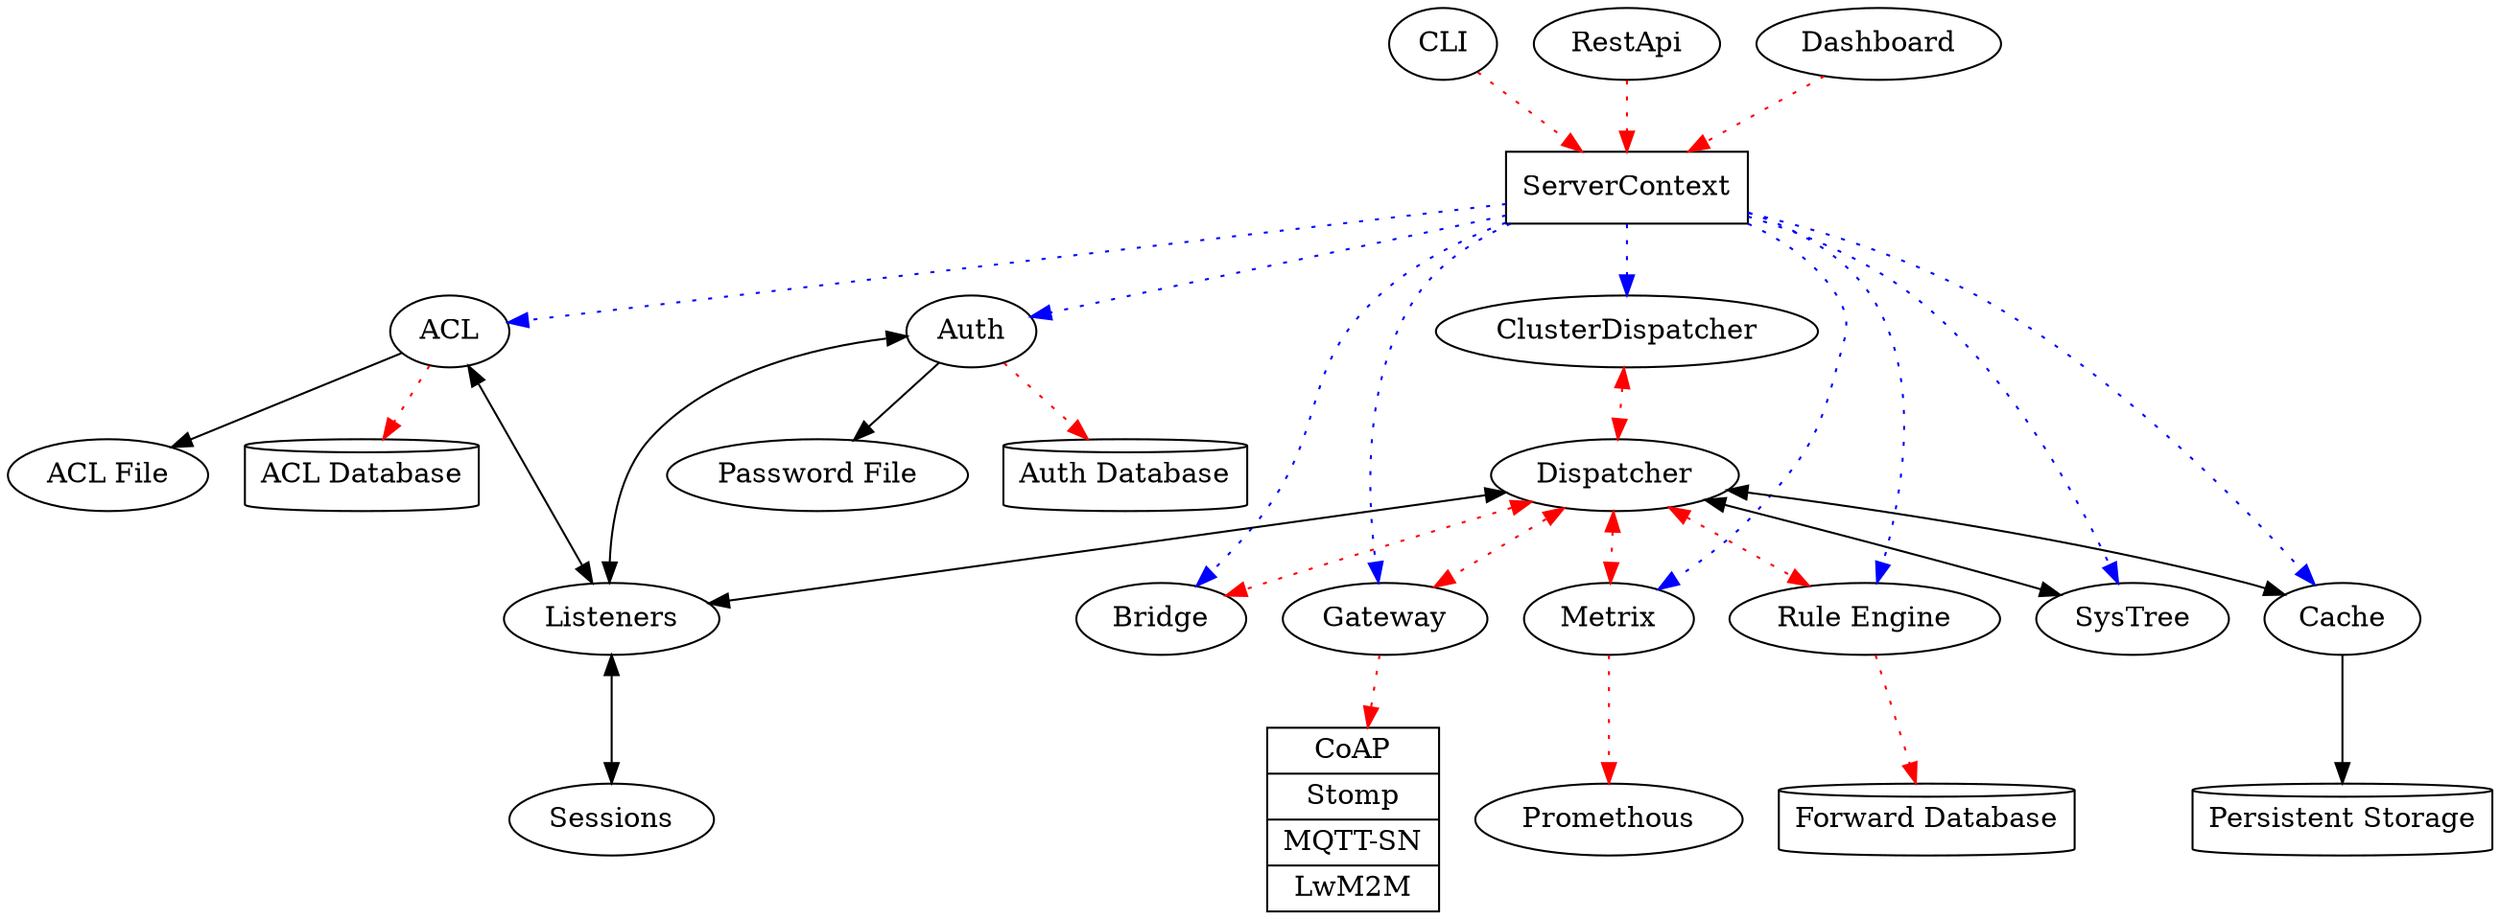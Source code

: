 
digraph {
	// cli
	CLI -> ServerContext [style=dotted, color=red];

	// dashboard app
	RestApi -> ServerContext [style=dotted, color=red];

	Dashboard -> ServerContext [style=dotted, color=red];

	ServerContext [shape=box];
	ServerContext -> ACL [style=dotted, color=blue];
	ServerContext -> Auth [style=dotted, color=blue];
	ServerContext -> Bridge [style=dotted, color=blue];
	ServerContext -> Gateway [style=dotted, color=blue];
	ServerContext -> Metrix [style=dotted, color=blue];
	ServerContext -> ClusterDispatcher [style=dotted, color=blue];
	ServerContext -> "Rule Engine" [style=dotted, color=blue];
	ServerContext -> SysTree [style=dotted, color=blue];
	ServerContext -> Cache [style=dotted, color=blue];

	ClusterDispatcher -> Dispatcher [dir=both, color=red, style=dotted];

	Dispatcher -> Listeners [dir=both];
	Listeners -> Sessions [dir=both];

	Dispatcher -> SysTree [dir=both];

	Dispatcher -> Cache [dir=both];
	"Persistent Storage" [shape=cylinder];
	Cache -> "Persistent Storage";

	// ACL app
	ACL -> Listeners [dir=both];
	ACL -> "ACL File";
	"ACL Database" [shape=cylinder];
	ACL -> "ACL Database" [style=dotted, color=red];

	// auth app
	Auth -> Listeners [dir=both];
	Auth -> "Password File";
	"Auth Database" [shape=cylinder];
	Auth -> "Auth Database" [style=dotted, color=red];

	// mqtt bridge app
	Dispatcher -> Bridge [dir=both,style=dotted, color=red];

	// gateway app
	Dispatcher -> Gateway [dir=both, style=dotted, color=red];
	ExternalProtocols [shape=record, label="{ CoAP | Stomp | MQTT-SN | LwM2M }"];
	Gateway -> ExternalProtocols [style=dotted, color=red];

	// monitor app
	Dispatcher -> Metrix [dir=both, style=dotted, color=red];
	Metrix -> Promethous [style=dotted, color=red];

	// rule engine app
	Dispatcher -> "Rule Engine" [dir=both, style=dotted, color=red];
	"Forward Database" [shape=cylinder];
	"Rule Engine" -> "Forward Database" [style=dotted, color=red];
}

